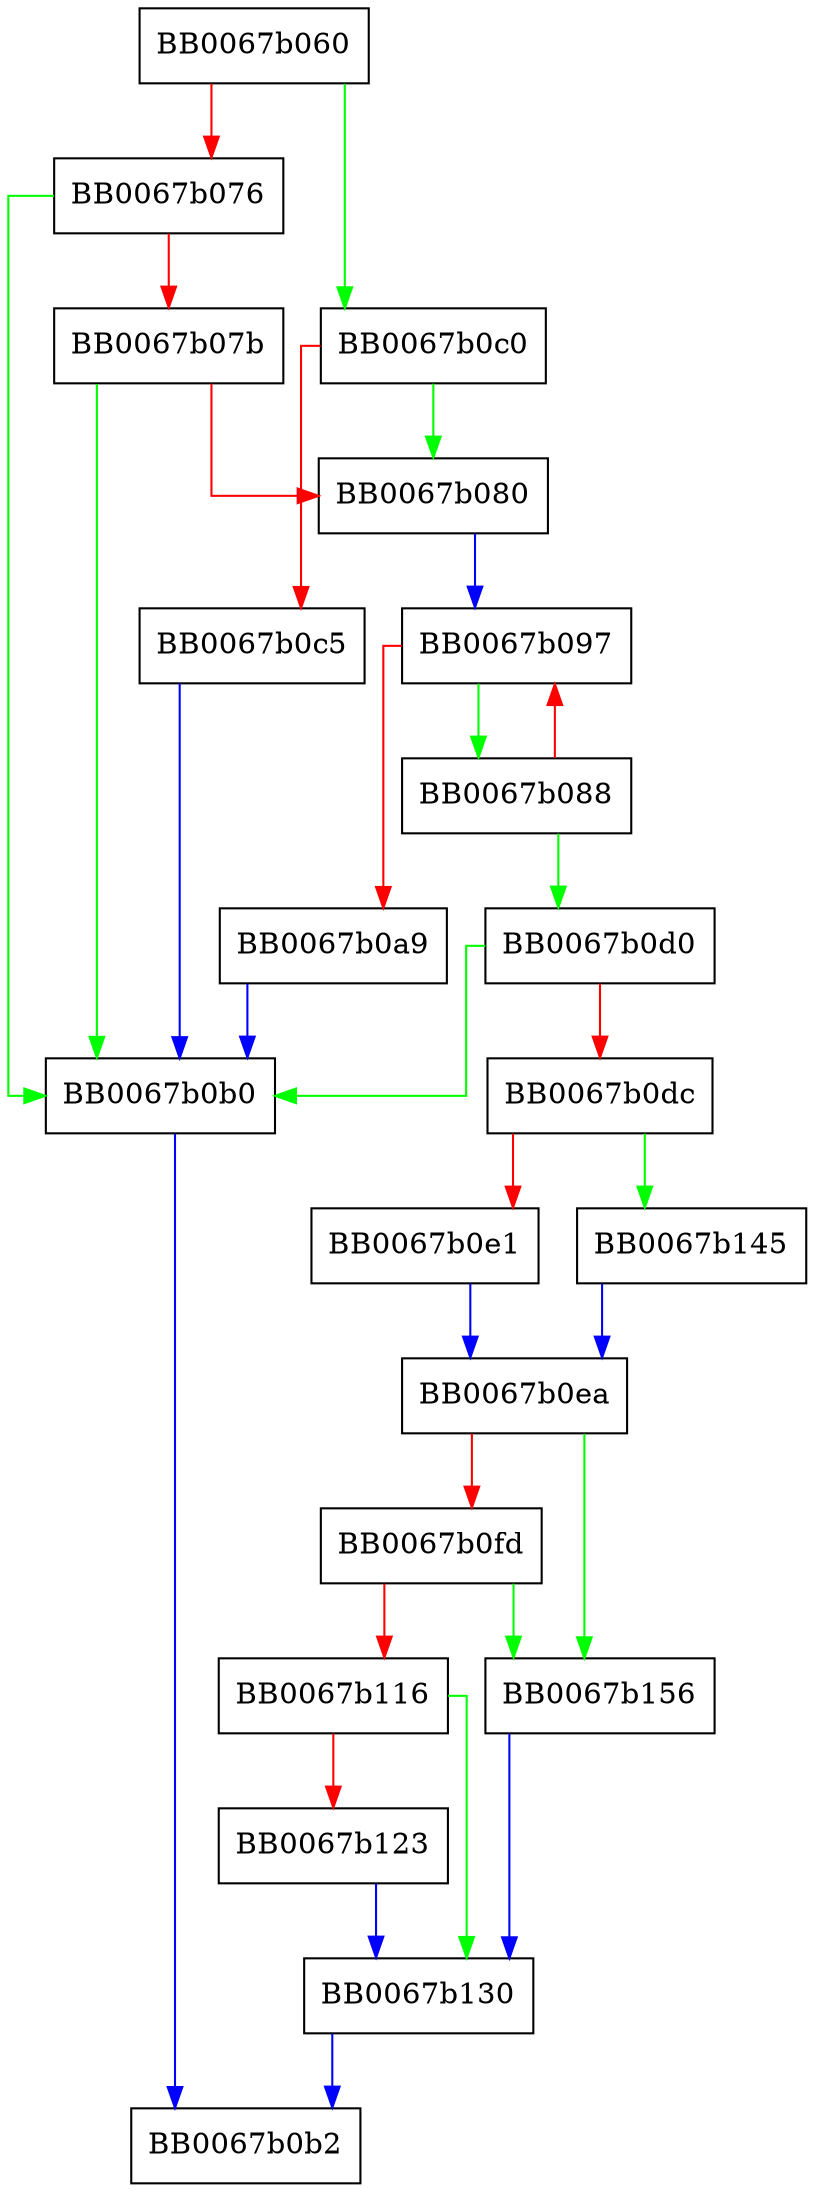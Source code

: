 digraph X509_cmp_time {
  node [shape="box"];
  graph [splines=ortho];
  BB0067b060 -> BB0067b0c0 [color="green"];
  BB0067b060 -> BB0067b076 [color="red"];
  BB0067b076 -> BB0067b0b0 [color="green"];
  BB0067b076 -> BB0067b07b [color="red"];
  BB0067b07b -> BB0067b0b0 [color="green"];
  BB0067b07b -> BB0067b080 [color="red"];
  BB0067b080 -> BB0067b097 [color="blue"];
  BB0067b088 -> BB0067b0d0 [color="green"];
  BB0067b088 -> BB0067b097 [color="red"];
  BB0067b097 -> BB0067b088 [color="green"];
  BB0067b097 -> BB0067b0a9 [color="red"];
  BB0067b0a9 -> BB0067b0b0 [color="blue"];
  BB0067b0b0 -> BB0067b0b2 [color="blue"];
  BB0067b0c0 -> BB0067b080 [color="green"];
  BB0067b0c0 -> BB0067b0c5 [color="red"];
  BB0067b0c5 -> BB0067b0b0 [color="blue"];
  BB0067b0d0 -> BB0067b0b0 [color="green"];
  BB0067b0d0 -> BB0067b0dc [color="red"];
  BB0067b0dc -> BB0067b145 [color="green"];
  BB0067b0dc -> BB0067b0e1 [color="red"];
  BB0067b0e1 -> BB0067b0ea [color="blue"];
  BB0067b0ea -> BB0067b156 [color="green"];
  BB0067b0ea -> BB0067b0fd [color="red"];
  BB0067b0fd -> BB0067b156 [color="green"];
  BB0067b0fd -> BB0067b116 [color="red"];
  BB0067b116 -> BB0067b130 [color="green"];
  BB0067b116 -> BB0067b123 [color="red"];
  BB0067b123 -> BB0067b130 [color="blue"];
  BB0067b130 -> BB0067b0b2 [color="blue"];
  BB0067b145 -> BB0067b0ea [color="blue"];
  BB0067b156 -> BB0067b130 [color="blue"];
}